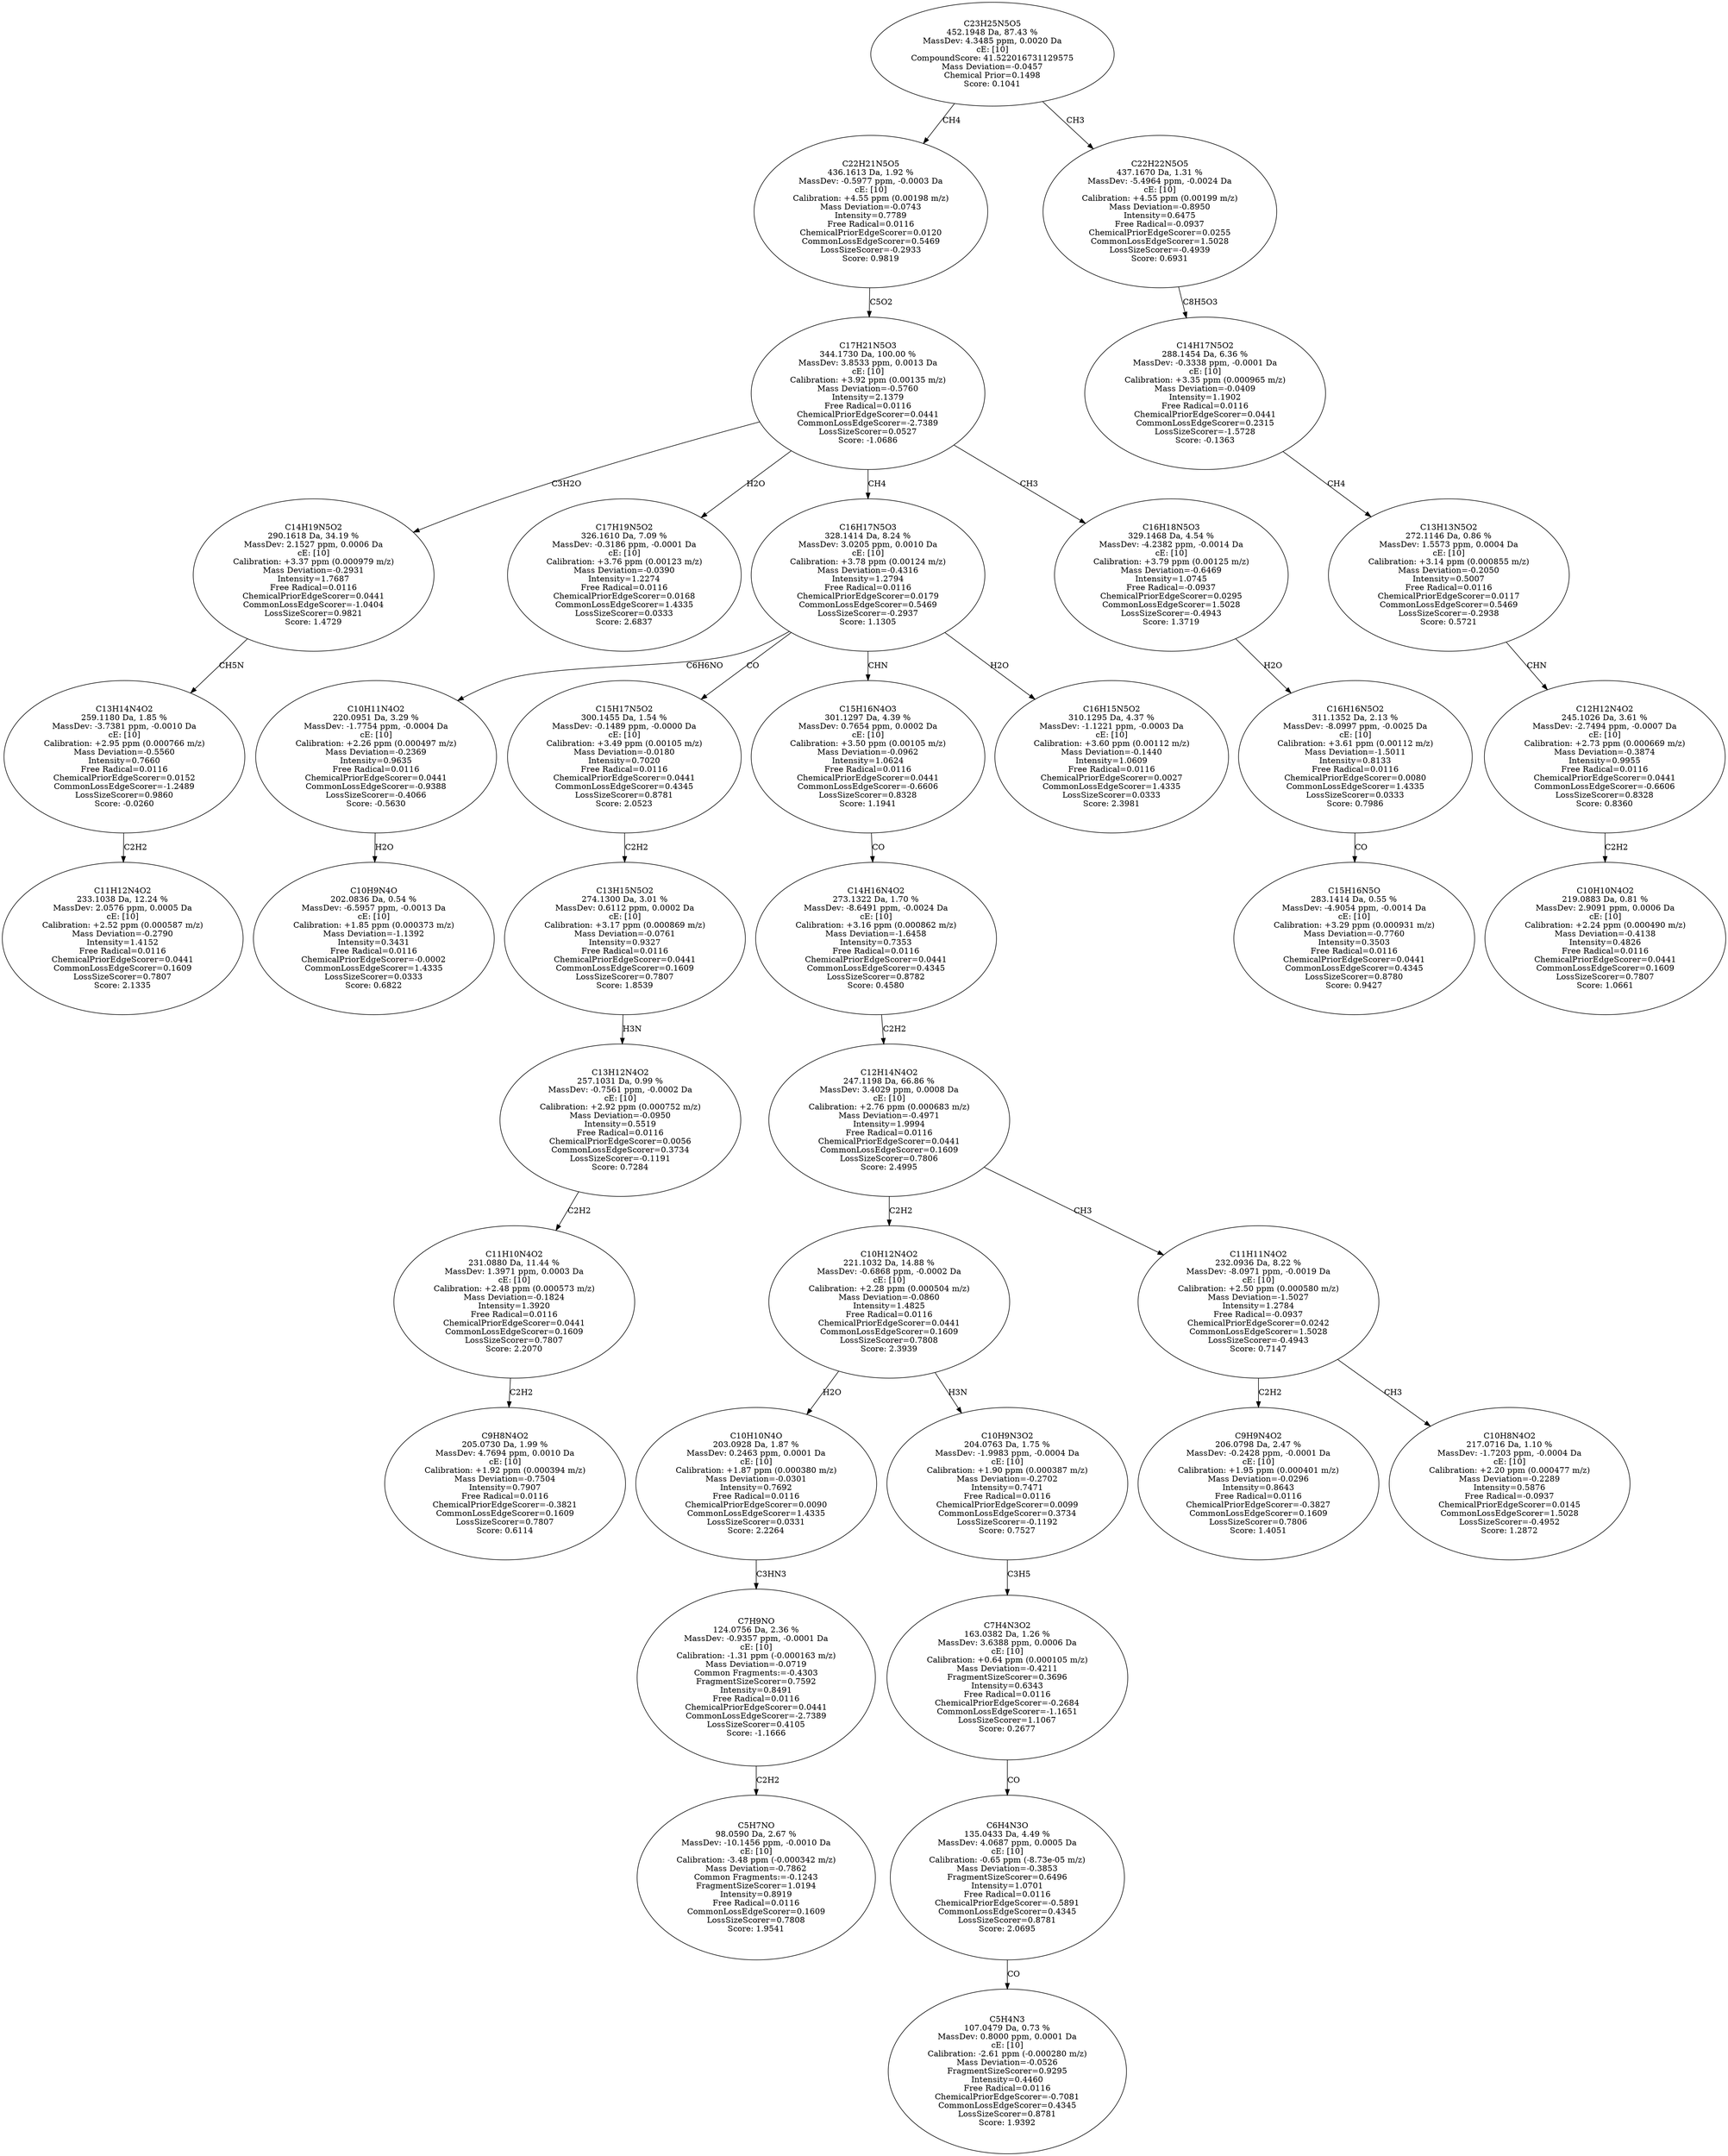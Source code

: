 strict digraph {
v1 [label="C11H12N4O2\n233.1038 Da, 12.24 %\nMassDev: 2.0576 ppm, 0.0005 Da\ncE: [10]\nCalibration: +2.52 ppm (0.000587 m/z)\nMass Deviation=-0.2790\nIntensity=1.4152\nFree Radical=0.0116\nChemicalPriorEdgeScorer=0.0441\nCommonLossEdgeScorer=0.1609\nLossSizeScorer=0.7807\nScore: 2.1335"];
v2 [label="C13H14N4O2\n259.1180 Da, 1.85 %\nMassDev: -3.7381 ppm, -0.0010 Da\ncE: [10]\nCalibration: +2.95 ppm (0.000766 m/z)\nMass Deviation=-0.5560\nIntensity=0.7660\nFree Radical=0.0116\nChemicalPriorEdgeScorer=0.0152\nCommonLossEdgeScorer=-1.2489\nLossSizeScorer=0.9860\nScore: -0.0260"];
v3 [label="C14H19N5O2\n290.1618 Da, 34.19 %\nMassDev: 2.1527 ppm, 0.0006 Da\ncE: [10]\nCalibration: +3.37 ppm (0.000979 m/z)\nMass Deviation=-0.2931\nIntensity=1.7687\nFree Radical=0.0116\nChemicalPriorEdgeScorer=0.0441\nCommonLossEdgeScorer=-1.0404\nLossSizeScorer=0.9821\nScore: 1.4729"];
v4 [label="C17H19N5O2\n326.1610 Da, 7.09 %\nMassDev: -0.3186 ppm, -0.0001 Da\ncE: [10]\nCalibration: +3.76 ppm (0.00123 m/z)\nMass Deviation=-0.0390\nIntensity=1.2274\nFree Radical=0.0116\nChemicalPriorEdgeScorer=0.0168\nCommonLossEdgeScorer=1.4335\nLossSizeScorer=0.0333\nScore: 2.6837"];
v5 [label="C10H9N4O\n202.0836 Da, 0.54 %\nMassDev: -6.5957 ppm, -0.0013 Da\ncE: [10]\nCalibration: +1.85 ppm (0.000373 m/z)\nMass Deviation=-1.1392\nIntensity=0.3431\nFree Radical=0.0116\nChemicalPriorEdgeScorer=-0.0002\nCommonLossEdgeScorer=1.4335\nLossSizeScorer=0.0333\nScore: 0.6822"];
v6 [label="C10H11N4O2\n220.0951 Da, 3.29 %\nMassDev: -1.7754 ppm, -0.0004 Da\ncE: [10]\nCalibration: +2.26 ppm (0.000497 m/z)\nMass Deviation=-0.2369\nIntensity=0.9635\nFree Radical=0.0116\nChemicalPriorEdgeScorer=0.0441\nCommonLossEdgeScorer=-0.9388\nLossSizeScorer=-0.4066\nScore: -0.5630"];
v7 [label="C9H8N4O2\n205.0730 Da, 1.99 %\nMassDev: 4.7694 ppm, 0.0010 Da\ncE: [10]\nCalibration: +1.92 ppm (0.000394 m/z)\nMass Deviation=-0.7504\nIntensity=0.7907\nFree Radical=0.0116\nChemicalPriorEdgeScorer=-0.3821\nCommonLossEdgeScorer=0.1609\nLossSizeScorer=0.7807\nScore: 0.6114"];
v8 [label="C11H10N4O2\n231.0880 Da, 11.44 %\nMassDev: 1.3971 ppm, 0.0003 Da\ncE: [10]\nCalibration: +2.48 ppm (0.000573 m/z)\nMass Deviation=-0.1824\nIntensity=1.3920\nFree Radical=0.0116\nChemicalPriorEdgeScorer=0.0441\nCommonLossEdgeScorer=0.1609\nLossSizeScorer=0.7807\nScore: 2.2070"];
v9 [label="C13H12N4O2\n257.1031 Da, 0.99 %\nMassDev: -0.7561 ppm, -0.0002 Da\ncE: [10]\nCalibration: +2.92 ppm (0.000752 m/z)\nMass Deviation=-0.0950\nIntensity=0.5519\nFree Radical=0.0116\nChemicalPriorEdgeScorer=0.0056\nCommonLossEdgeScorer=0.3734\nLossSizeScorer=-0.1191\nScore: 0.7284"];
v10 [label="C13H15N5O2\n274.1300 Da, 3.01 %\nMassDev: 0.6112 ppm, 0.0002 Da\ncE: [10]\nCalibration: +3.17 ppm (0.000869 m/z)\nMass Deviation=-0.0761\nIntensity=0.9327\nFree Radical=0.0116\nChemicalPriorEdgeScorer=0.0441\nCommonLossEdgeScorer=0.1609\nLossSizeScorer=0.7807\nScore: 1.8539"];
v11 [label="C15H17N5O2\n300.1455 Da, 1.54 %\nMassDev: -0.1489 ppm, -0.0000 Da\ncE: [10]\nCalibration: +3.49 ppm (0.00105 m/z)\nMass Deviation=-0.0180\nIntensity=0.7020\nFree Radical=0.0116\nChemicalPriorEdgeScorer=0.0441\nCommonLossEdgeScorer=0.4345\nLossSizeScorer=0.8781\nScore: 2.0523"];
v12 [label="C5H7NO\n98.0590 Da, 2.67 %\nMassDev: -10.1456 ppm, -0.0010 Da\ncE: [10]\nCalibration: -3.48 ppm (-0.000342 m/z)\nMass Deviation=-0.7862\nCommon Fragments:=-0.1243\nFragmentSizeScorer=1.0194\nIntensity=0.8919\nFree Radical=0.0116\nCommonLossEdgeScorer=0.1609\nLossSizeScorer=0.7808\nScore: 1.9541"];
v13 [label="C7H9NO\n124.0756 Da, 2.36 %\nMassDev: -0.9357 ppm, -0.0001 Da\ncE: [10]\nCalibration: -1.31 ppm (-0.000163 m/z)\nMass Deviation=-0.0719\nCommon Fragments:=-0.4303\nFragmentSizeScorer=0.7592\nIntensity=0.8491\nFree Radical=0.0116\nChemicalPriorEdgeScorer=0.0441\nCommonLossEdgeScorer=-2.7389\nLossSizeScorer=0.4105\nScore: -1.1666"];
v14 [label="C10H10N4O\n203.0928 Da, 1.87 %\nMassDev: 0.2463 ppm, 0.0001 Da\ncE: [10]\nCalibration: +1.87 ppm (0.000380 m/z)\nMass Deviation=-0.0301\nIntensity=0.7692\nFree Radical=0.0116\nChemicalPriorEdgeScorer=0.0090\nCommonLossEdgeScorer=1.4335\nLossSizeScorer=0.0331\nScore: 2.2264"];
v15 [label="C5H4N3\n107.0479 Da, 0.73 %\nMassDev: 0.8000 ppm, 0.0001 Da\ncE: [10]\nCalibration: -2.61 ppm (-0.000280 m/z)\nMass Deviation=-0.0526\nFragmentSizeScorer=0.9295\nIntensity=0.4460\nFree Radical=0.0116\nChemicalPriorEdgeScorer=-0.7081\nCommonLossEdgeScorer=0.4345\nLossSizeScorer=0.8781\nScore: 1.9392"];
v16 [label="C6H4N3O\n135.0433 Da, 4.49 %\nMassDev: 4.0687 ppm, 0.0005 Da\ncE: [10]\nCalibration: -0.65 ppm (-8.73e-05 m/z)\nMass Deviation=-0.3853\nFragmentSizeScorer=0.6496\nIntensity=1.0701\nFree Radical=0.0116\nChemicalPriorEdgeScorer=-0.5891\nCommonLossEdgeScorer=0.4345\nLossSizeScorer=0.8781\nScore: 2.0695"];
v17 [label="C7H4N3O2\n163.0382 Da, 1.26 %\nMassDev: 3.6388 ppm, 0.0006 Da\ncE: [10]\nCalibration: +0.64 ppm (0.000105 m/z)\nMass Deviation=-0.4211\nFragmentSizeScorer=0.3696\nIntensity=0.6343\nFree Radical=0.0116\nChemicalPriorEdgeScorer=-0.2684\nCommonLossEdgeScorer=-1.1651\nLossSizeScorer=1.1067\nScore: 0.2677"];
v18 [label="C10H9N3O2\n204.0763 Da, 1.75 %\nMassDev: -1.9983 ppm, -0.0004 Da\ncE: [10]\nCalibration: +1.90 ppm (0.000387 m/z)\nMass Deviation=-0.2702\nIntensity=0.7471\nFree Radical=0.0116\nChemicalPriorEdgeScorer=0.0099\nCommonLossEdgeScorer=0.3734\nLossSizeScorer=-0.1192\nScore: 0.7527"];
v19 [label="C10H12N4O2\n221.1032 Da, 14.88 %\nMassDev: -0.6868 ppm, -0.0002 Da\ncE: [10]\nCalibration: +2.28 ppm (0.000504 m/z)\nMass Deviation=-0.0860\nIntensity=1.4825\nFree Radical=0.0116\nChemicalPriorEdgeScorer=0.0441\nCommonLossEdgeScorer=0.1609\nLossSizeScorer=0.7808\nScore: 2.3939"];
v20 [label="C9H9N4O2\n206.0798 Da, 2.47 %\nMassDev: -0.2428 ppm, -0.0001 Da\ncE: [10]\nCalibration: +1.95 ppm (0.000401 m/z)\nMass Deviation=-0.0296\nIntensity=0.8643\nFree Radical=0.0116\nChemicalPriorEdgeScorer=-0.3827\nCommonLossEdgeScorer=0.1609\nLossSizeScorer=0.7806\nScore: 1.4051"];
v21 [label="C10H8N4O2\n217.0716 Da, 1.10 %\nMassDev: -1.7203 ppm, -0.0004 Da\ncE: [10]\nCalibration: +2.20 ppm (0.000477 m/z)\nMass Deviation=-0.2289\nIntensity=0.5876\nFree Radical=-0.0937\nChemicalPriorEdgeScorer=0.0145\nCommonLossEdgeScorer=1.5028\nLossSizeScorer=-0.4952\nScore: 1.2872"];
v22 [label="C11H11N4O2\n232.0936 Da, 8.22 %\nMassDev: -8.0971 ppm, -0.0019 Da\ncE: [10]\nCalibration: +2.50 ppm (0.000580 m/z)\nMass Deviation=-1.5027\nIntensity=1.2784\nFree Radical=-0.0937\nChemicalPriorEdgeScorer=0.0242\nCommonLossEdgeScorer=1.5028\nLossSizeScorer=-0.4943\nScore: 0.7147"];
v23 [label="C12H14N4O2\n247.1198 Da, 66.86 %\nMassDev: 3.4029 ppm, 0.0008 Da\ncE: [10]\nCalibration: +2.76 ppm (0.000683 m/z)\nMass Deviation=-0.4971\nIntensity=1.9994\nFree Radical=0.0116\nChemicalPriorEdgeScorer=0.0441\nCommonLossEdgeScorer=0.1609\nLossSizeScorer=0.7806\nScore: 2.4995"];
v24 [label="C14H16N4O2\n273.1322 Da, 1.70 %\nMassDev: -8.6491 ppm, -0.0024 Da\ncE: [10]\nCalibration: +3.16 ppm (0.000862 m/z)\nMass Deviation=-1.6458\nIntensity=0.7353\nFree Radical=0.0116\nChemicalPriorEdgeScorer=0.0441\nCommonLossEdgeScorer=0.4345\nLossSizeScorer=0.8782\nScore: 0.4580"];
v25 [label="C15H16N4O3\n301.1297 Da, 4.39 %\nMassDev: 0.7654 ppm, 0.0002 Da\ncE: [10]\nCalibration: +3.50 ppm (0.00105 m/z)\nMass Deviation=-0.0962\nIntensity=1.0624\nFree Radical=0.0116\nChemicalPriorEdgeScorer=0.0441\nCommonLossEdgeScorer=-0.6606\nLossSizeScorer=0.8328\nScore: 1.1941"];
v26 [label="C16H15N5O2\n310.1295 Da, 4.37 %\nMassDev: -1.1221 ppm, -0.0003 Da\ncE: [10]\nCalibration: +3.60 ppm (0.00112 m/z)\nMass Deviation=-0.1440\nIntensity=1.0609\nFree Radical=0.0116\nChemicalPriorEdgeScorer=0.0027\nCommonLossEdgeScorer=1.4335\nLossSizeScorer=0.0333\nScore: 2.3981"];
v27 [label="C16H17N5O3\n328.1414 Da, 8.24 %\nMassDev: 3.0205 ppm, 0.0010 Da\ncE: [10]\nCalibration: +3.78 ppm (0.00124 m/z)\nMass Deviation=-0.4316\nIntensity=1.2794\nFree Radical=0.0116\nChemicalPriorEdgeScorer=0.0179\nCommonLossEdgeScorer=0.5469\nLossSizeScorer=-0.2937\nScore: 1.1305"];
v28 [label="C15H16N5O\n283.1414 Da, 0.55 %\nMassDev: -4.9054 ppm, -0.0014 Da\ncE: [10]\nCalibration: +3.29 ppm (0.000931 m/z)\nMass Deviation=-0.7760\nIntensity=0.3503\nFree Radical=0.0116\nChemicalPriorEdgeScorer=0.0441\nCommonLossEdgeScorer=0.4345\nLossSizeScorer=0.8780\nScore: 0.9427"];
v29 [label="C16H16N5O2\n311.1352 Da, 2.13 %\nMassDev: -8.0997 ppm, -0.0025 Da\ncE: [10]\nCalibration: +3.61 ppm (0.00112 m/z)\nMass Deviation=-1.5011\nIntensity=0.8133\nFree Radical=0.0116\nChemicalPriorEdgeScorer=0.0080\nCommonLossEdgeScorer=1.4335\nLossSizeScorer=0.0333\nScore: 0.7986"];
v30 [label="C16H18N5O3\n329.1468 Da, 4.54 %\nMassDev: -4.2382 ppm, -0.0014 Da\ncE: [10]\nCalibration: +3.79 ppm (0.00125 m/z)\nMass Deviation=-0.6469\nIntensity=1.0745\nFree Radical=-0.0937\nChemicalPriorEdgeScorer=0.0295\nCommonLossEdgeScorer=1.5028\nLossSizeScorer=-0.4943\nScore: 1.3719"];
v31 [label="C17H21N5O3\n344.1730 Da, 100.00 %\nMassDev: 3.8533 ppm, 0.0013 Da\ncE: [10]\nCalibration: +3.92 ppm (0.00135 m/z)\nMass Deviation=-0.5760\nIntensity=2.1379\nFree Radical=0.0116\nChemicalPriorEdgeScorer=0.0441\nCommonLossEdgeScorer=-2.7389\nLossSizeScorer=0.0527\nScore: -1.0686"];
v32 [label="C22H21N5O5\n436.1613 Da, 1.92 %\nMassDev: -0.5977 ppm, -0.0003 Da\ncE: [10]\nCalibration: +4.55 ppm (0.00198 m/z)\nMass Deviation=-0.0743\nIntensity=0.7789\nFree Radical=0.0116\nChemicalPriorEdgeScorer=0.0120\nCommonLossEdgeScorer=0.5469\nLossSizeScorer=-0.2933\nScore: 0.9819"];
v33 [label="C10H10N4O2\n219.0883 Da, 0.81 %\nMassDev: 2.9091 ppm, 0.0006 Da\ncE: [10]\nCalibration: +2.24 ppm (0.000490 m/z)\nMass Deviation=-0.4138\nIntensity=0.4826\nFree Radical=0.0116\nChemicalPriorEdgeScorer=0.0441\nCommonLossEdgeScorer=0.1609\nLossSizeScorer=0.7807\nScore: 1.0661"];
v34 [label="C12H12N4O2\n245.1026 Da, 3.61 %\nMassDev: -2.7494 ppm, -0.0007 Da\ncE: [10]\nCalibration: +2.73 ppm (0.000669 m/z)\nMass Deviation=-0.3874\nIntensity=0.9955\nFree Radical=0.0116\nChemicalPriorEdgeScorer=0.0441\nCommonLossEdgeScorer=-0.6606\nLossSizeScorer=0.8328\nScore: 0.8360"];
v35 [label="C13H13N5O2\n272.1146 Da, 0.86 %\nMassDev: 1.5573 ppm, 0.0004 Da\ncE: [10]\nCalibration: +3.14 ppm (0.000855 m/z)\nMass Deviation=-0.2050\nIntensity=0.5007\nFree Radical=0.0116\nChemicalPriorEdgeScorer=0.0117\nCommonLossEdgeScorer=0.5469\nLossSizeScorer=-0.2938\nScore: 0.5721"];
v36 [label="C14H17N5O2\n288.1454 Da, 6.36 %\nMassDev: -0.3338 ppm, -0.0001 Da\ncE: [10]\nCalibration: +3.35 ppm (0.000965 m/z)\nMass Deviation=-0.0409\nIntensity=1.1902\nFree Radical=0.0116\nChemicalPriorEdgeScorer=0.0441\nCommonLossEdgeScorer=0.2315\nLossSizeScorer=-1.5728\nScore: -0.1363"];
v37 [label="C22H22N5O5\n437.1670 Da, 1.31 %\nMassDev: -5.4964 ppm, -0.0024 Da\ncE: [10]\nCalibration: +4.55 ppm (0.00199 m/z)\nMass Deviation=-0.8950\nIntensity=0.6475\nFree Radical=-0.0937\nChemicalPriorEdgeScorer=0.0255\nCommonLossEdgeScorer=1.5028\nLossSizeScorer=-0.4939\nScore: 0.6931"];
v38 [label="C23H25N5O5\n452.1948 Da, 87.43 %\nMassDev: 4.3485 ppm, 0.0020 Da\ncE: [10]\nCompoundScore: 41.522016731129575\nMass Deviation=-0.0457\nChemical Prior=0.1498\nScore: 0.1041"];
v2 -> v1 [label="C2H2"];
v3 -> v2 [label="CH5N"];
v31 -> v3 [label="C3H2O"];
v31 -> v4 [label="H2O"];
v6 -> v5 [label="H2O"];
v27 -> v6 [label="C6H6NO"];
v8 -> v7 [label="C2H2"];
v9 -> v8 [label="C2H2"];
v10 -> v9 [label="H3N"];
v11 -> v10 [label="C2H2"];
v27 -> v11 [label="CO"];
v13 -> v12 [label="C2H2"];
v14 -> v13 [label="C3HN3"];
v19 -> v14 [label="H2O"];
v16 -> v15 [label="CO"];
v17 -> v16 [label="CO"];
v18 -> v17 [label="C3H5"];
v19 -> v18 [label="H3N"];
v23 -> v19 [label="C2H2"];
v22 -> v20 [label="C2H2"];
v22 -> v21 [label="CH3"];
v23 -> v22 [label="CH3"];
v24 -> v23 [label="C2H2"];
v25 -> v24 [label="CO"];
v27 -> v25 [label="CHN"];
v27 -> v26 [label="H2O"];
v31 -> v27 [label="CH4"];
v29 -> v28 [label="CO"];
v30 -> v29 [label="H2O"];
v31 -> v30 [label="CH3"];
v32 -> v31 [label="C5O2"];
v38 -> v32 [label="CH4"];
v34 -> v33 [label="C2H2"];
v35 -> v34 [label="CHN"];
v36 -> v35 [label="CH4"];
v37 -> v36 [label="C8H5O3"];
v38 -> v37 [label="CH3"];
}